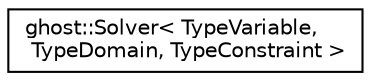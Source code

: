 digraph "Graphical Class Hierarchy"
{
  edge [fontname="Helvetica",fontsize="10",labelfontname="Helvetica",labelfontsize="10"];
  node [fontname="Helvetica",fontsize="10",shape=record];
  rankdir="LR";
  Node1 [label="ghost::Solver\< TypeVariable,\l TypeDomain, TypeConstraint \>",height=0.2,width=0.4,color="black", fillcolor="white", style="filled",URL="$classghost_1_1Solver.html"];
}
